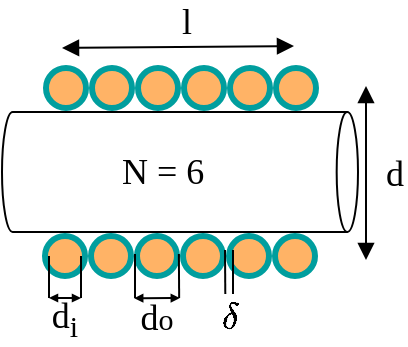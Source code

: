 <mxfile version="24.4.13" type="device">
  <diagram name="Page-1" id="th8HCAAPAGm7_7NtMCXL">
    <mxGraphModel dx="658" dy="528" grid="1" gridSize="1" guides="1" tooltips="1" connect="1" arrows="1" fold="1" page="1" pageScale="1" pageWidth="827" pageHeight="1169" math="1" shadow="0">
      <root>
        <mxCell id="0" />
        <mxCell id="1" parent="0" />
        <mxCell id="PgB4WowTaNP3o0WtZ7Kc-1" value="" style="shape=cylinder3;whiteSpace=wrap;html=1;boundedLbl=1;backgroundOutline=1;size=5.333;direction=south;fillColor=#FFFFFF;" parent="1" vertex="1">
          <mxGeometry x="338" y="290" width="178" height="60" as="geometry" />
        </mxCell>
        <mxCell id="PgB4WowTaNP3o0WtZ7Kc-2" value="" style="ellipse;whiteSpace=wrap;html=1;aspect=fixed;strokeWidth=3;strokeColor=#009e9e;fillColor=#ffb366;" parent="1" vertex="1">
          <mxGeometry x="360" y="268" width="20" height="20" as="geometry" />
        </mxCell>
        <mxCell id="PgB4WowTaNP3o0WtZ7Kc-4" value="" style="ellipse;whiteSpace=wrap;html=1;aspect=fixed;strokeWidth=3;strokeColor=#009e9e;fillColor=#ffb366;" parent="1" vertex="1">
          <mxGeometry x="383" y="268" width="20" height="20" as="geometry" />
        </mxCell>
        <mxCell id="PgB4WowTaNP3o0WtZ7Kc-6" value="" style="ellipse;whiteSpace=wrap;html=1;aspect=fixed;strokeWidth=3;strokeColor=#009e9e;fillColor=#ffb366;" parent="1" vertex="1">
          <mxGeometry x="406" y="268" width="20" height="20" as="geometry" />
        </mxCell>
        <mxCell id="PgB4WowTaNP3o0WtZ7Kc-8" value="" style="ellipse;whiteSpace=wrap;html=1;aspect=fixed;strokeWidth=3;strokeColor=#009e9e;fillColor=#ffb366;" parent="1" vertex="1">
          <mxGeometry x="429" y="268" width="20" height="20" as="geometry" />
        </mxCell>
        <mxCell id="PgB4WowTaNP3o0WtZ7Kc-10" value="" style="ellipse;whiteSpace=wrap;html=1;aspect=fixed;strokeWidth=3;strokeColor=#009e9e;fillColor=#ffb366;" parent="1" vertex="1">
          <mxGeometry x="452" y="268" width="20" height="20" as="geometry" />
        </mxCell>
        <mxCell id="PgB4WowTaNP3o0WtZ7Kc-12" value="" style="ellipse;whiteSpace=wrap;html=1;aspect=fixed;strokeWidth=3;strokeColor=#009e9e;fillColor=#ffb366;" parent="1" vertex="1">
          <mxGeometry x="475" y="268" width="20" height="20" as="geometry" />
        </mxCell>
        <mxCell id="PgB4WowTaNP3o0WtZ7Kc-14" value="" style="ellipse;whiteSpace=wrap;html=1;aspect=fixed;strokeWidth=3;strokeColor=#009e9e;fillColor=#ffb366;" parent="1" vertex="1">
          <mxGeometry x="359.5" y="352" width="20" height="20" as="geometry" />
        </mxCell>
        <mxCell id="PgB4WowTaNP3o0WtZ7Kc-16" value="" style="ellipse;whiteSpace=wrap;html=1;aspect=fixed;strokeWidth=3;strokeColor=#009e9e;fillColor=#ffb366;" parent="1" vertex="1">
          <mxGeometry x="382.5" y="352" width="20" height="20" as="geometry" />
        </mxCell>
        <mxCell id="PgB4WowTaNP3o0WtZ7Kc-18" value="" style="ellipse;whiteSpace=wrap;html=1;aspect=fixed;strokeWidth=3;strokeColor=#009e9e;fillColor=#ffb366;" parent="1" vertex="1">
          <mxGeometry x="405.5" y="352" width="20" height="20" as="geometry" />
        </mxCell>
        <mxCell id="PgB4WowTaNP3o0WtZ7Kc-20" value="" style="ellipse;whiteSpace=wrap;html=1;aspect=fixed;strokeWidth=3;strokeColor=#009e9e;fillColor=#ffb366;" parent="1" vertex="1">
          <mxGeometry x="428.5" y="352" width="20" height="20" as="geometry" />
        </mxCell>
        <mxCell id="PgB4WowTaNP3o0WtZ7Kc-22" value="" style="ellipse;whiteSpace=wrap;html=1;aspect=fixed;strokeWidth=3;strokeColor=#009e9e;fillColor=#ffb366;" parent="1" vertex="1">
          <mxGeometry x="451.5" y="352" width="20" height="20" as="geometry" />
        </mxCell>
        <mxCell id="PgB4WowTaNP3o0WtZ7Kc-24" value="" style="ellipse;whiteSpace=wrap;html=1;aspect=fixed;strokeWidth=3;strokeColor=#009E9E;fillColor=#ffb366;" parent="1" vertex="1">
          <mxGeometry x="474.5" y="352" width="20" height="20" as="geometry" />
        </mxCell>
        <mxCell id="PgB4WowTaNP3o0WtZ7Kc-26" value="d" style="text;strokeColor=none;align=center;fillColor=none;html=1;verticalAlign=middle;whiteSpace=wrap;rounded=0;fontFamily=Times New Roman;fontSize=18;" parent="1" vertex="1">
          <mxGeometry x="529" y="315" width="11" height="12" as="geometry" />
        </mxCell>
        <mxCell id="PgB4WowTaNP3o0WtZ7Kc-27" value="d&lt;sub&gt;i&lt;/sub&gt;" style="text;strokeColor=none;align=center;fillColor=none;html=1;verticalAlign=middle;whiteSpace=wrap;rounded=0;fontFamily=Times New Roman;fontSize=18;" parent="1" vertex="1">
          <mxGeometry x="363.5" y="388" width="11" height="12" as="geometry" />
        </mxCell>
        <mxCell id="PgB4WowTaNP3o0WtZ7Kc-28" value="d&lt;span style=&quot;font-size: 15px;&quot;&gt;o&lt;/span&gt;" style="text;strokeColor=none;align=center;fillColor=none;html=1;verticalAlign=middle;whiteSpace=wrap;rounded=0;fontFamily=Times New Roman;fontSize=18;" parent="1" vertex="1">
          <mxGeometry x="410" y="387" width="11" height="12" as="geometry" />
        </mxCell>
        <mxCell id="PgB4WowTaNP3o0WtZ7Kc-30" value="l" style="text;strokeColor=none;align=center;fillColor=none;html=1;verticalAlign=middle;whiteSpace=wrap;rounded=0;fontFamily=Times New Roman;fontSize=18;" parent="1" vertex="1">
          <mxGeometry x="425" y="239" width="11" height="12" as="geometry" />
        </mxCell>
        <mxCell id="PgB4WowTaNP3o0WtZ7Kc-31" value="" style="endArrow=block;startArrow=block;html=1;rounded=0;startFill=1;endFill=1;" parent="1" edge="1">
          <mxGeometry width="50" height="50" relative="1" as="geometry">
            <mxPoint x="368" y="258" as="sourcePoint" />
            <mxPoint x="484" y="257" as="targetPoint" />
          </mxGeometry>
        </mxCell>
        <mxCell id="PgB4WowTaNP3o0WtZ7Kc-32" value="" style="endArrow=block;startArrow=block;html=1;rounded=0;endSize=2;startSize=2;endFill=1;startFill=1;" parent="1" edge="1">
          <mxGeometry width="50" height="50" relative="1" as="geometry">
            <mxPoint x="361.5" y="383" as="sourcePoint" />
            <mxPoint x="377.5" y="383" as="targetPoint" />
          </mxGeometry>
        </mxCell>
        <mxCell id="PgB4WowTaNP3o0WtZ7Kc-33" value="" style="endArrow=block;startArrow=block;html=1;rounded=0;endSize=2;startSize=2;endFill=1;startFill=1;" parent="1" edge="1">
          <mxGeometry width="50" height="50" relative="1" as="geometry">
            <mxPoint x="404.11" y="383.1" as="sourcePoint" />
            <mxPoint x="426.9" y="383" as="targetPoint" />
          </mxGeometry>
        </mxCell>
        <mxCell id="PgB4WowTaNP3o0WtZ7Kc-34" value="" style="endArrow=block;startArrow=block;html=1;rounded=0;endFill=1;startFill=1;endSize=6;" parent="1" edge="1">
          <mxGeometry width="50" height="50" relative="1" as="geometry">
            <mxPoint x="520" y="364" as="sourcePoint" />
            <mxPoint x="520" y="277" as="targetPoint" />
          </mxGeometry>
        </mxCell>
        <mxCell id="PgB4WowTaNP3o0WtZ7Kc-36" value="" style="endArrow=none;html=1;rounded=0;" parent="1" edge="1">
          <mxGeometry width="50" height="50" relative="1" as="geometry">
            <mxPoint x="361.5" y="383" as="sourcePoint" />
            <mxPoint x="361.5" y="362" as="targetPoint" />
          </mxGeometry>
        </mxCell>
        <mxCell id="PgB4WowTaNP3o0WtZ7Kc-37" value="" style="endArrow=none;html=1;rounded=0;" parent="1" edge="1">
          <mxGeometry width="50" height="50" relative="1" as="geometry">
            <mxPoint x="377.5" y="383" as="sourcePoint" />
            <mxPoint x="377.5" y="362" as="targetPoint" />
          </mxGeometry>
        </mxCell>
        <mxCell id="PgB4WowTaNP3o0WtZ7Kc-38" value="" style="endArrow=none;html=1;rounded=0;entryX=-0.065;entryY=0.617;entryDx=0;entryDy=0;entryPerimeter=0;" parent="1" edge="1">
          <mxGeometry width="50" height="50" relative="1" as="geometry">
            <mxPoint x="404.5" y="383" as="sourcePoint" />
            <mxPoint x="404.5" y="361.0" as="targetPoint" />
          </mxGeometry>
        </mxCell>
        <mxCell id="PgB4WowTaNP3o0WtZ7Kc-39" value="" style="endArrow=none;html=1;rounded=0;entryX=-0.065;entryY=0.617;entryDx=0;entryDy=0;entryPerimeter=0;" parent="1" edge="1">
          <mxGeometry width="50" height="50" relative="1" as="geometry">
            <mxPoint x="426.58" y="383" as="sourcePoint" />
            <mxPoint x="426.43" y="361.0" as="targetPoint" />
          </mxGeometry>
        </mxCell>
        <mxCell id="uMdVp7ChHZcCZLyoh2Cb-1" value="N = 6" style="text;strokeColor=none;align=left;fillColor=none;html=1;verticalAlign=middle;whiteSpace=wrap;rounded=0;fontFamily=Times New Roman;fontSize=18;" parent="1" vertex="1">
          <mxGeometry x="396" y="311.75" width="74" height="16.5" as="geometry" />
        </mxCell>
        <mxCell id="uMdVp7ChHZcCZLyoh2Cb-2" value="" style="endArrow=none;html=1;rounded=0;entryX=-0.065;entryY=0.617;entryDx=0;entryDy=0;entryPerimeter=0;" parent="1" edge="1">
          <mxGeometry width="50" height="50" relative="1" as="geometry">
            <mxPoint x="449.65" y="381" as="sourcePoint" />
            <mxPoint x="449.5" y="359.0" as="targetPoint" />
          </mxGeometry>
        </mxCell>
        <mxCell id="uMdVp7ChHZcCZLyoh2Cb-3" value="" style="endArrow=none;html=1;rounded=0;entryX=-0.065;entryY=0.617;entryDx=0;entryDy=0;entryPerimeter=0;" parent="1" edge="1">
          <mxGeometry width="50" height="50" relative="1" as="geometry">
            <mxPoint x="453.5" y="381" as="sourcePoint" />
            <mxPoint x="453.5" y="359.0" as="targetPoint" />
          </mxGeometry>
        </mxCell>
        <mxCell id="uMdVp7ChHZcCZLyoh2Cb-5" value="$$\delta$$" style="text;strokeColor=none;align=center;fillColor=none;html=1;verticalAlign=middle;whiteSpace=wrap;rounded=0;fontFamily=Times New Roman;fontSize=18;" parent="1" vertex="1">
          <mxGeometry x="445.5" y="387" width="12" height="12" as="geometry" />
        </mxCell>
      </root>
    </mxGraphModel>
  </diagram>
</mxfile>

